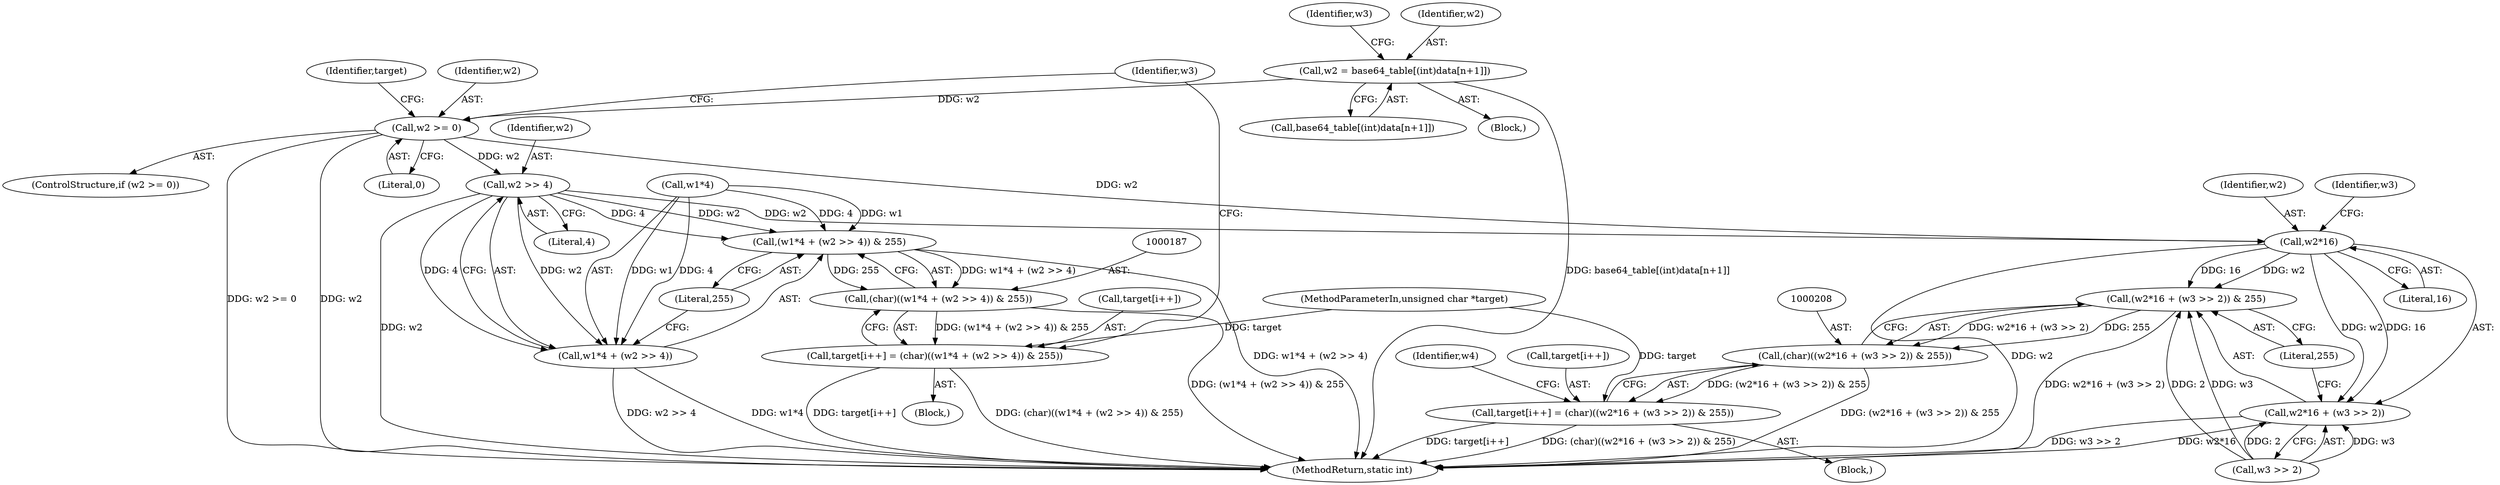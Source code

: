 digraph "1_libplist_3a55ddd3c4c11ce75a86afbefd085d8d397ff957_0@array" {
"1000143" [label="(Call,w2 = base64_table[(int)data[n+1]])"];
"1000177" [label="(Call,w2 >= 0)"];
"1000193" [label="(Call,w2 >> 4)"];
"1000188" [label="(Call,(w1*4 + (w2 >> 4)) & 255)"];
"1000186" [label="(Call,(char)((w1*4 + (w2 >> 4)) & 255))"];
"1000181" [label="(Call,target[i++] = (char)((w1*4 + (w2 >> 4)) & 255))"];
"1000189" [label="(Call,w1*4 + (w2 >> 4))"];
"1000211" [label="(Call,w2*16)"];
"1000209" [label="(Call,(w2*16 + (w3 >> 2)) & 255)"];
"1000207" [label="(Call,(char)((w2*16 + (w3 >> 2)) & 255))"];
"1000202" [label="(Call,target[i++] = (char)((w2*16 + (w3 >> 2)) & 255))"];
"1000210" [label="(Call,w2*16 + (w3 >> 2))"];
"1000195" [label="(Literal,4)"];
"1000101" [label="(MethodParameterIn,unsigned char *target)"];
"1000180" [label="(Block,)"];
"1000183" [label="(Identifier,target)"];
"1000242" [label="(MethodReturn,static int)"];
"1000155" [label="(Identifier,w3)"];
"1000186" [label="(Call,(char)((w1*4 + (w2 >> 4)) & 255))"];
"1000203" [label="(Call,target[i++])"];
"1000176" [label="(ControlStructure,if (w2 >= 0))"];
"1000177" [label="(Call,w2 >= 0)"];
"1000209" [label="(Call,(w2*16 + (w3 >> 2)) & 255)"];
"1000133" [label="(Block,)"];
"1000202" [label="(Call,target[i++] = (char)((w2*16 + (w3 >> 2)) & 255))"];
"1000211" [label="(Call,w2*16)"];
"1000145" [label="(Call,base64_table[(int)data[n+1]])"];
"1000220" [label="(Identifier,w4)"];
"1000193" [label="(Call,w2 >> 4)"];
"1000189" [label="(Call,w1*4 + (w2 >> 4))"];
"1000207" [label="(Call,(char)((w2*16 + (w3 >> 2)) & 255))"];
"1000196" [label="(Literal,255)"];
"1000199" [label="(Identifier,w3)"];
"1000178" [label="(Identifier,w2)"];
"1000201" [label="(Block,)"];
"1000212" [label="(Identifier,w2)"];
"1000214" [label="(Call,w3 >> 2)"];
"1000217" [label="(Literal,255)"];
"1000188" [label="(Call,(w1*4 + (w2 >> 4)) & 255)"];
"1000143" [label="(Call,w2 = base64_table[(int)data[n+1]])"];
"1000181" [label="(Call,target[i++] = (char)((w1*4 + (w2 >> 4)) & 255))"];
"1000182" [label="(Call,target[i++])"];
"1000194" [label="(Identifier,w2)"];
"1000179" [label="(Literal,0)"];
"1000190" [label="(Call,w1*4)"];
"1000213" [label="(Literal,16)"];
"1000210" [label="(Call,w2*16 + (w3 >> 2))"];
"1000215" [label="(Identifier,w3)"];
"1000144" [label="(Identifier,w2)"];
"1000143" -> "1000133"  [label="AST: "];
"1000143" -> "1000145"  [label="CFG: "];
"1000144" -> "1000143"  [label="AST: "];
"1000145" -> "1000143"  [label="AST: "];
"1000155" -> "1000143"  [label="CFG: "];
"1000143" -> "1000242"  [label="DDG: base64_table[(int)data[n+1]]"];
"1000143" -> "1000177"  [label="DDG: w2"];
"1000177" -> "1000176"  [label="AST: "];
"1000177" -> "1000179"  [label="CFG: "];
"1000178" -> "1000177"  [label="AST: "];
"1000179" -> "1000177"  [label="AST: "];
"1000183" -> "1000177"  [label="CFG: "];
"1000199" -> "1000177"  [label="CFG: "];
"1000177" -> "1000242"  [label="DDG: w2"];
"1000177" -> "1000242"  [label="DDG: w2 >= 0"];
"1000177" -> "1000193"  [label="DDG: w2"];
"1000177" -> "1000211"  [label="DDG: w2"];
"1000193" -> "1000189"  [label="AST: "];
"1000193" -> "1000195"  [label="CFG: "];
"1000194" -> "1000193"  [label="AST: "];
"1000195" -> "1000193"  [label="AST: "];
"1000189" -> "1000193"  [label="CFG: "];
"1000193" -> "1000242"  [label="DDG: w2"];
"1000193" -> "1000188"  [label="DDG: w2"];
"1000193" -> "1000188"  [label="DDG: 4"];
"1000193" -> "1000189"  [label="DDG: w2"];
"1000193" -> "1000189"  [label="DDG: 4"];
"1000193" -> "1000211"  [label="DDG: w2"];
"1000188" -> "1000186"  [label="AST: "];
"1000188" -> "1000196"  [label="CFG: "];
"1000189" -> "1000188"  [label="AST: "];
"1000196" -> "1000188"  [label="AST: "];
"1000186" -> "1000188"  [label="CFG: "];
"1000188" -> "1000242"  [label="DDG: w1*4 + (w2 >> 4)"];
"1000188" -> "1000186"  [label="DDG: w1*4 + (w2 >> 4)"];
"1000188" -> "1000186"  [label="DDG: 255"];
"1000190" -> "1000188"  [label="DDG: w1"];
"1000190" -> "1000188"  [label="DDG: 4"];
"1000186" -> "1000181"  [label="AST: "];
"1000187" -> "1000186"  [label="AST: "];
"1000181" -> "1000186"  [label="CFG: "];
"1000186" -> "1000242"  [label="DDG: (w1*4 + (w2 >> 4)) & 255"];
"1000186" -> "1000181"  [label="DDG: (w1*4 + (w2 >> 4)) & 255"];
"1000181" -> "1000180"  [label="AST: "];
"1000182" -> "1000181"  [label="AST: "];
"1000199" -> "1000181"  [label="CFG: "];
"1000181" -> "1000242"  [label="DDG: target[i++]"];
"1000181" -> "1000242"  [label="DDG: (char)((w1*4 + (w2 >> 4)) & 255)"];
"1000101" -> "1000181"  [label="DDG: target"];
"1000190" -> "1000189"  [label="AST: "];
"1000196" -> "1000189"  [label="CFG: "];
"1000189" -> "1000242"  [label="DDG: w1*4"];
"1000189" -> "1000242"  [label="DDG: w2 >> 4"];
"1000190" -> "1000189"  [label="DDG: w1"];
"1000190" -> "1000189"  [label="DDG: 4"];
"1000211" -> "1000210"  [label="AST: "];
"1000211" -> "1000213"  [label="CFG: "];
"1000212" -> "1000211"  [label="AST: "];
"1000213" -> "1000211"  [label="AST: "];
"1000215" -> "1000211"  [label="CFG: "];
"1000211" -> "1000242"  [label="DDG: w2"];
"1000211" -> "1000209"  [label="DDG: w2"];
"1000211" -> "1000209"  [label="DDG: 16"];
"1000211" -> "1000210"  [label="DDG: w2"];
"1000211" -> "1000210"  [label="DDG: 16"];
"1000209" -> "1000207"  [label="AST: "];
"1000209" -> "1000217"  [label="CFG: "];
"1000210" -> "1000209"  [label="AST: "];
"1000217" -> "1000209"  [label="AST: "];
"1000207" -> "1000209"  [label="CFG: "];
"1000209" -> "1000242"  [label="DDG: w2*16 + (w3 >> 2)"];
"1000209" -> "1000207"  [label="DDG: w2*16 + (w3 >> 2)"];
"1000209" -> "1000207"  [label="DDG: 255"];
"1000214" -> "1000209"  [label="DDG: w3"];
"1000214" -> "1000209"  [label="DDG: 2"];
"1000207" -> "1000202"  [label="AST: "];
"1000208" -> "1000207"  [label="AST: "];
"1000202" -> "1000207"  [label="CFG: "];
"1000207" -> "1000242"  [label="DDG: (w2*16 + (w3 >> 2)) & 255"];
"1000207" -> "1000202"  [label="DDG: (w2*16 + (w3 >> 2)) & 255"];
"1000202" -> "1000201"  [label="AST: "];
"1000203" -> "1000202"  [label="AST: "];
"1000220" -> "1000202"  [label="CFG: "];
"1000202" -> "1000242"  [label="DDG: (char)((w2*16 + (w3 >> 2)) & 255)"];
"1000202" -> "1000242"  [label="DDG: target[i++]"];
"1000101" -> "1000202"  [label="DDG: target"];
"1000210" -> "1000214"  [label="CFG: "];
"1000214" -> "1000210"  [label="AST: "];
"1000217" -> "1000210"  [label="CFG: "];
"1000210" -> "1000242"  [label="DDG: w3 >> 2"];
"1000210" -> "1000242"  [label="DDG: w2*16"];
"1000214" -> "1000210"  [label="DDG: w3"];
"1000214" -> "1000210"  [label="DDG: 2"];
}
